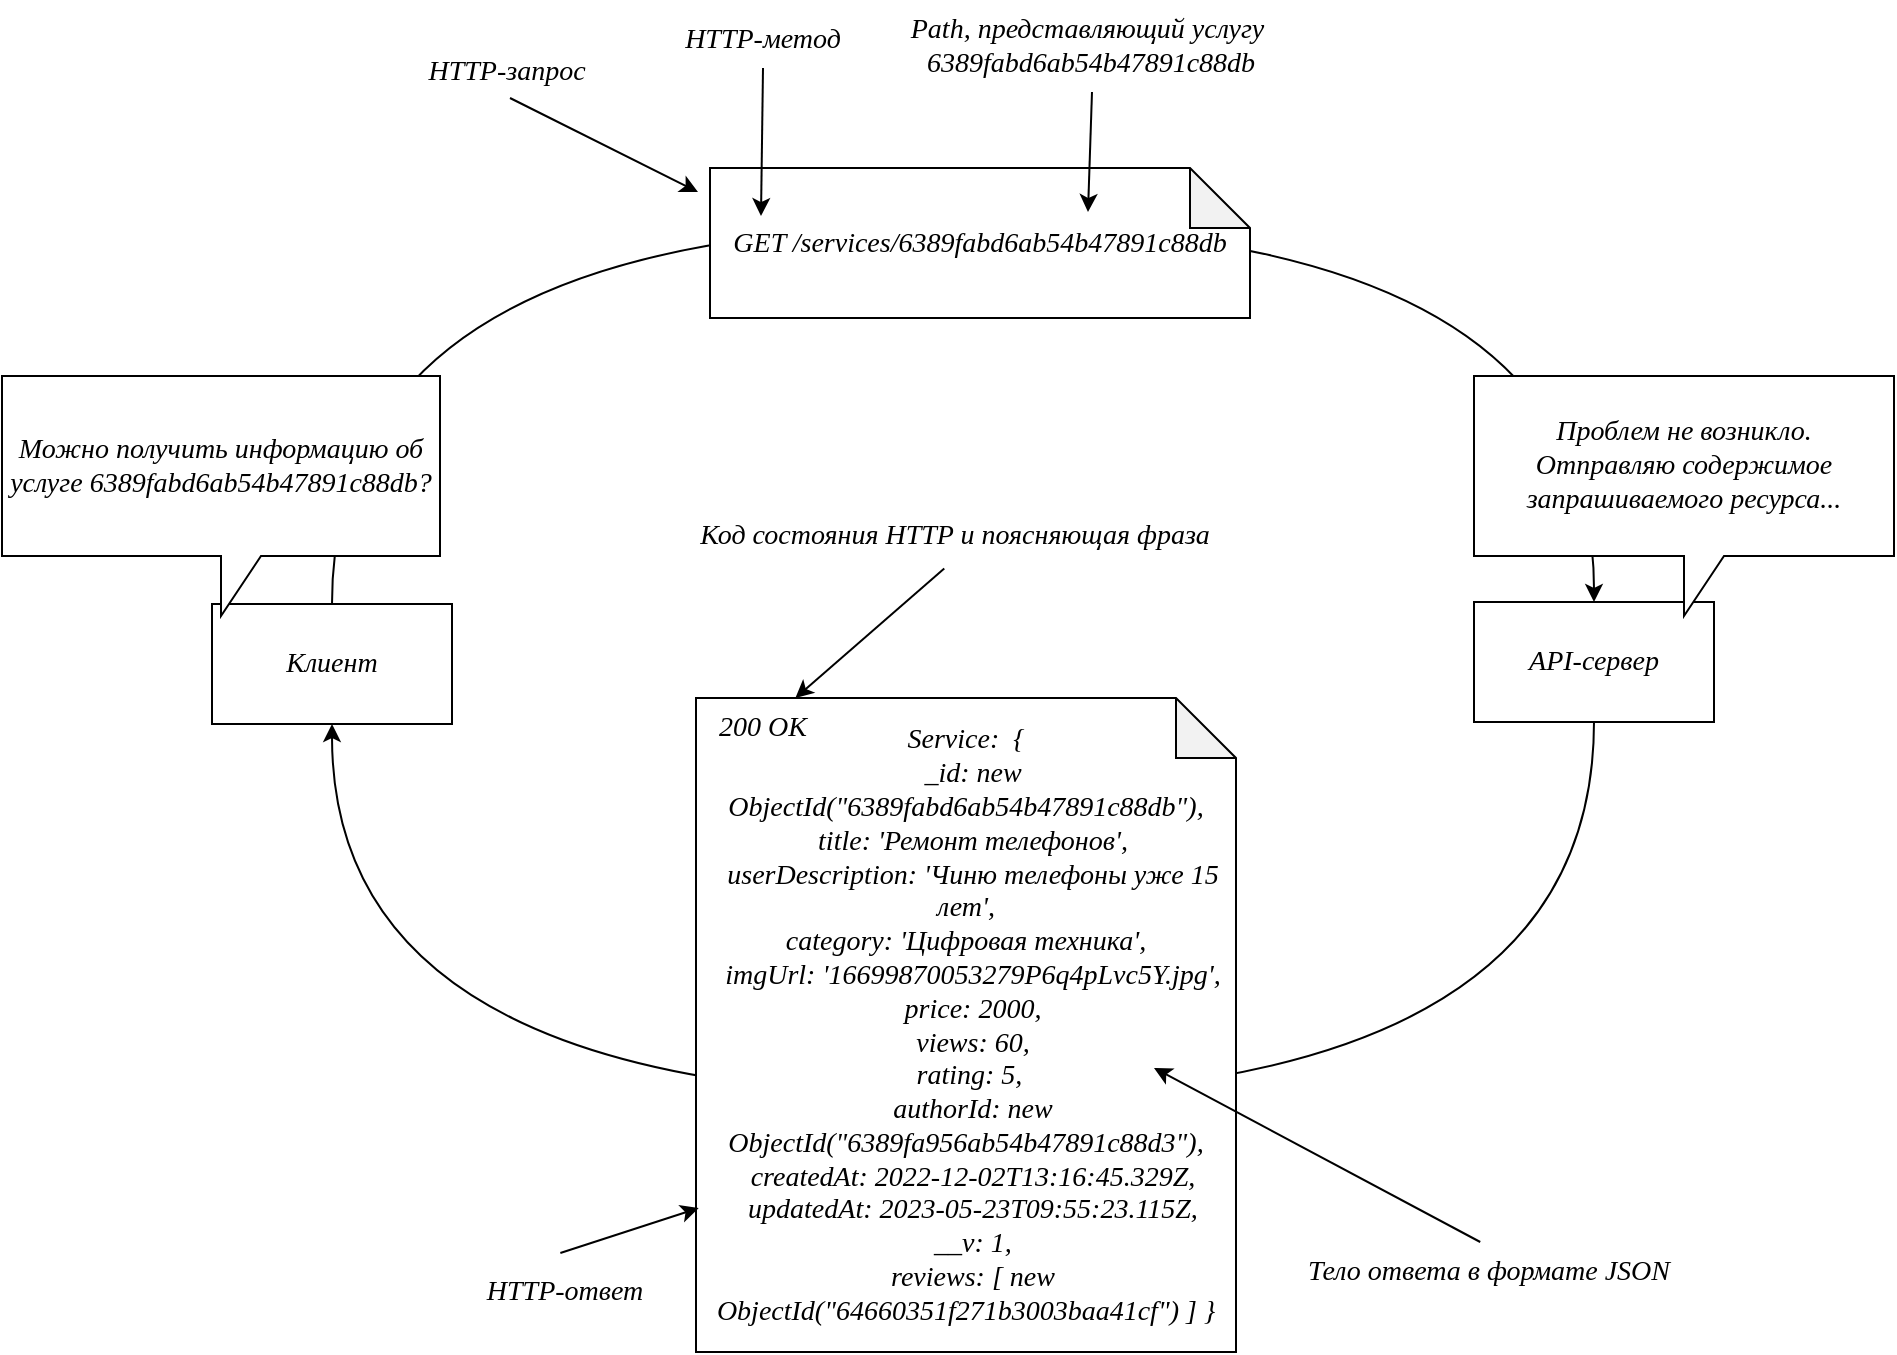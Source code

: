 <mxfile version="21.3.2" type="github">
  <diagram name="Страница 1" id="OEq_fK_gDckMK1iQfVcr">
    <mxGraphModel dx="1320" dy="667" grid="0" gridSize="10" guides="1" tooltips="1" connect="1" arrows="1" fold="1" page="1" pageScale="1" pageWidth="1169" pageHeight="827" math="0" shadow="0">
      <root>
        <mxCell id="0" />
        <mxCell id="1" parent="0" />
        <mxCell id="K-uSzFAWOv2Kq7Vh8tpK-1" value="" style="endArrow=none;html=1;rounded=0;fontFamily=GOST type A Regular;fontSource=https%3A%2F%2Fwebfonts.pro%2Flight-fonts%2F123-gost_type_a.html;edgeStyle=orthogonalEdgeStyle;curved=1;exitX=0.5;exitY=1;exitDx=0;exitDy=0;entryX=0.5;entryY=1;entryDx=0;entryDy=0;startArrow=classic;startFill=1;fontStyle=2;fontSize=14;" parent="1" source="K-uSzFAWOv2Kq7Vh8tpK-4" target="K-uSzFAWOv2Kq7Vh8tpK-5" edge="1">
          <mxGeometry width="50" height="50" relative="1" as="geometry">
            <mxPoint x="294" y="585" as="sourcePoint" />
            <mxPoint x="344" y="535" as="targetPoint" />
            <Array as="points">
              <mxPoint x="272" y="631" />
              <mxPoint x="903" y="631" />
            </Array>
          </mxGeometry>
        </mxCell>
        <mxCell id="K-uSzFAWOv2Kq7Vh8tpK-2" value="" style="endArrow=none;html=1;rounded=0;fontFamily=GOST type A Regular;fontSource=https%3A%2F%2Fwebfonts.pro%2Flight-fonts%2F123-gost_type_a.html;edgeStyle=orthogonalEdgeStyle;curved=1;exitX=0.5;exitY=0;exitDx=0;exitDy=0;entryX=0.5;entryY=0;entryDx=0;entryDy=0;startArrow=classic;startFill=1;fontStyle=2;fontSize=14;" parent="1" source="K-uSzFAWOv2Kq7Vh8tpK-5" target="K-uSzFAWOv2Kq7Vh8tpK-4" edge="1">
          <mxGeometry width="50" height="50" relative="1" as="geometry">
            <mxPoint x="282" y="455" as="sourcePoint" />
            <mxPoint x="464" y="632" as="targetPoint" />
            <Array as="points">
              <mxPoint x="903" y="196" />
              <mxPoint x="272" y="196" />
            </Array>
          </mxGeometry>
        </mxCell>
        <mxCell id="K-uSzFAWOv2Kq7Vh8tpK-3" value="&lt;div style=&quot;font-size: 14px;&quot;&gt;Service:&amp;nbsp; {&lt;/div&gt;&lt;div style=&quot;font-size: 14px;&quot;&gt;&amp;nbsp; _id: new ObjectId(&quot;6389fabd6ab54b47891c88db&quot;),&lt;/div&gt;&lt;div style=&quot;font-size: 14px;&quot;&gt;&amp;nbsp; title: &#39;Ремонт телефонов&#39;,&lt;/div&gt;&lt;div style=&quot;font-size: 14px;&quot;&gt;&amp;nbsp; userDescription: &#39;Чиню телефоны уже 15 лет&#39;,&lt;/div&gt;&lt;div style=&quot;font-size: 14px;&quot;&gt;category: &#39;Цифровая техника&#39;,&lt;br style=&quot;font-size: 14px;&quot;&gt;&lt;/div&gt;&lt;div style=&quot;font-size: 14px;&quot;&gt;&amp;nbsp; imgUrl: &#39;16699870053279P6q4pLvc5Y.jpg&#39;,&lt;/div&gt;&lt;div style=&quot;font-size: 14px;&quot;&gt;&amp;nbsp; price: 2000,&lt;/div&gt;&lt;div style=&quot;font-size: 14px;&quot;&gt;&amp;nbsp; views: 60,&lt;/div&gt;&lt;div style=&quot;font-size: 14px;&quot;&gt;&amp;nbsp;rating: 5,&lt;br style=&quot;font-size: 14px;&quot;&gt;&lt;/div&gt;&lt;div style=&quot;font-size: 14px;&quot;&gt;&amp;nbsp; authorId: new ObjectId(&quot;6389fa956ab54b47891c88d3&quot;),&lt;/div&gt;&lt;div style=&quot;font-size: 14px;&quot;&gt;&amp;nbsp; createdAt: 2022-12-02T13:16:45.329Z,&lt;/div&gt;&lt;div style=&quot;font-size: 14px;&quot;&gt;&amp;nbsp; updatedAt: 2023-05-23T09:55:23.115Z,&lt;/div&gt;&lt;div style=&quot;font-size: 14px;&quot;&gt;&amp;nbsp; __v: 1,&lt;/div&gt;&lt;div style=&quot;font-size: 14px;&quot;&gt;&amp;nbsp; reviews: [ new ObjectId(&quot;64660351f271b3003baa41cf&quot;) ]&amp;nbsp;&lt;span style=&quot;background-color: initial; font-size: 14px;&quot;&gt;}&lt;/span&gt;&lt;/div&gt;" style="shape=note;whiteSpace=wrap;html=1;backgroundOutline=1;darkOpacity=0.05;fontFamily=GOST type A Regular;fontSource=https%3A%2F%2Fwebfonts.pro%2Flight-fonts%2F123-gost_type_a.html;fontStyle=2;fontSize=14;" parent="1" vertex="1">
          <mxGeometry x="454" y="432" width="270" height="327" as="geometry" />
        </mxCell>
        <mxCell id="K-uSzFAWOv2Kq7Vh8tpK-4" value="Клиент" style="rounded=0;whiteSpace=wrap;html=1;fontFamily=GOST type A Regular;fontSource=https%3A%2F%2Fwebfonts.pro%2Flight-fonts%2F123-gost_type_a.html;fontStyle=2;fontSize=14;" parent="1" vertex="1">
          <mxGeometry x="212" y="385" width="120" height="60" as="geometry" />
        </mxCell>
        <mxCell id="K-uSzFAWOv2Kq7Vh8tpK-5" value="API-сервер" style="rounded=0;whiteSpace=wrap;html=1;fontFamily=GOST type A Regular;fontSource=https%3A%2F%2Fwebfonts.pro%2Flight-fonts%2F123-gost_type_a.html;fontStyle=2;fontSize=14;" parent="1" vertex="1">
          <mxGeometry x="843" y="384" width="120" height="60" as="geometry" />
        </mxCell>
        <mxCell id="K-uSzFAWOv2Kq7Vh8tpK-6" value="Можно получить информацию об услуге&amp;nbsp;6389fabd6ab54b47891c88db?" style="shape=callout;whiteSpace=wrap;html=1;perimeter=calloutPerimeter;fontFamily=GOST type A Regular;fontSource=https%3A%2F%2Fwebfonts.pro%2Flight-fonts%2F123-gost_type_a.html;fontStyle=2;fontSize=14;" parent="1" vertex="1">
          <mxGeometry x="107" y="271" width="219" height="120" as="geometry" />
        </mxCell>
        <mxCell id="K-uSzFAWOv2Kq7Vh8tpK-7" value="Проблем не возникло.&lt;br style=&quot;font-size: 14px;&quot;&gt;Отправляю содержимое запрашиваемого ресурса..." style="shape=callout;whiteSpace=wrap;html=1;perimeter=calloutPerimeter;fontFamily=GOST type A Regular;fontSource=https%3A%2F%2Fwebfonts.pro%2Flight-fonts%2F123-gost_type_a.html;fontStyle=2;fontSize=14;" parent="1" vertex="1">
          <mxGeometry x="843" y="271" width="210" height="120" as="geometry" />
        </mxCell>
        <mxCell id="K-uSzFAWOv2Kq7Vh8tpK-8" value="200 OK" style="text;html=1;align=center;verticalAlign=middle;resizable=0;points=[];autosize=1;strokeColor=none;fillColor=none;fontFamily=GOST type A Regular;fontSource=https%3A%2F%2Fwebfonts.pro%2Flight-fonts%2F123-gost_type_a.html;fontStyle=2;fontSize=14;" parent="1" vertex="1">
          <mxGeometry x="456" y="432" width="62" height="29" as="geometry" />
        </mxCell>
        <mxCell id="K-uSzFAWOv2Kq7Vh8tpK-9" value="GET /services/6389fabd6ab54b47891c88db" style="shape=note;whiteSpace=wrap;html=1;backgroundOutline=1;darkOpacity=0.05;fontFamily=GOST type A Regular;fontSource=https%3A%2F%2Fwebfonts.pro%2Flight-fonts%2F123-gost_type_a.html;fontStyle=2;fontSize=14;" parent="1" vertex="1">
          <mxGeometry x="461" y="167" width="270" height="75" as="geometry" />
        </mxCell>
        <mxCell id="K-uSzFAWOv2Kq7Vh8tpK-10" value="" style="endArrow=classic;html=1;rounded=0;fontFamily=GOST type A Regular;fontSource=https%3A%2F%2Fwebfonts.pro%2Flight-fonts%2F123-gost_type_a.html;fontStyle=2;fontSize=14;" parent="1" edge="1">
          <mxGeometry width="50" height="50" relative="1" as="geometry">
            <mxPoint x="361" y="132" as="sourcePoint" />
            <mxPoint x="455" y="179" as="targetPoint" />
          </mxGeometry>
        </mxCell>
        <mxCell id="K-uSzFAWOv2Kq7Vh8tpK-11" value="HTTP-запрос" style="text;html=1;align=center;verticalAlign=middle;resizable=0;points=[];autosize=1;strokeColor=none;fillColor=none;fontFamily=GOST type A Regular;fontStyle=2;fontSource=https%3A%2F%2Fwebfonts.pro%2Flight-fonts%2F123-gost_type_a.html;fontSize=14;" parent="1" vertex="1">
          <mxGeometry x="310" y="104" width="97" height="29" as="geometry" />
        </mxCell>
        <mxCell id="K-uSzFAWOv2Kq7Vh8tpK-12" value="HTTP-метод" style="text;html=1;align=center;verticalAlign=middle;resizable=0;points=[];autosize=1;strokeColor=none;fillColor=none;fontFamily=GOST type A Regular;fontStyle=2;fontSource=https%3A%2F%2Fwebfonts.pro%2Flight-fonts%2F123-gost_type_a.html;fontSize=14;" parent="1" vertex="1">
          <mxGeometry x="439" y="88" width="96" height="29" as="geometry" />
        </mxCell>
        <mxCell id="K-uSzFAWOv2Kq7Vh8tpK-13" value="Path, представляющий услугу&amp;nbsp;&lt;br style=&quot;font-size: 14px;&quot;&gt;&lt;span style=&quot;font-size: 14px;&quot;&gt;6389fabd6ab54b47891c88db&lt;/span&gt;" style="text;html=1;align=center;verticalAlign=middle;resizable=0;points=[];autosize=1;strokeColor=none;fillColor=none;fontFamily=GOST type A Regular;fontStyle=2;fontSource=https%3A%2F%2Fwebfonts.pro%2Flight-fonts%2F123-gost_type_a.html;fontSize=14;" parent="1" vertex="1">
          <mxGeometry x="552" y="83" width="198" height="46" as="geometry" />
        </mxCell>
        <mxCell id="K-uSzFAWOv2Kq7Vh8tpK-14" value="HTTP-ответ" style="text;html=1;align=center;verticalAlign=middle;resizable=0;points=[];autosize=1;strokeColor=none;fillColor=none;fontFamily=GOST type A Regular;fontStyle=2;fontSource=https%3A%2F%2Fwebfonts.pro%2Flight-fonts%2F123-gost_type_a.html;fontSize=14;" parent="1" vertex="1">
          <mxGeometry x="340" y="714" width="96" height="29" as="geometry" />
        </mxCell>
        <mxCell id="K-uSzFAWOv2Kq7Vh8tpK-15" value="Тело ответа в формате JSON" style="text;html=1;align=center;verticalAlign=middle;resizable=0;points=[];autosize=1;strokeColor=none;fillColor=none;fontFamily=GOST type A Regular;fontStyle=2;fontSource=https%3A%2F%2Fwebfonts.pro%2Flight-fonts%2F123-gost_type_a.html;fontSize=14;" parent="1" vertex="1">
          <mxGeometry x="750" y="704" width="199" height="29" as="geometry" />
        </mxCell>
        <mxCell id="K-uSzFAWOv2Kq7Vh8tpK-16" value="Код состояния HTTP и поясняющая фраза" style="text;html=1;align=center;verticalAlign=middle;resizable=0;points=[];autosize=1;strokeColor=none;fillColor=none;fontFamily=GOST type A Regular;fontStyle=2;fontSource=https%3A%2F%2Fwebfonts.pro%2Flight-fonts%2F123-gost_type_a.html;fontSize=14;" parent="1" vertex="1">
          <mxGeometry x="446" y="336" width="273" height="29" as="geometry" />
        </mxCell>
        <mxCell id="K-uSzFAWOv2Kq7Vh8tpK-20" value="" style="endArrow=classic;html=1;rounded=0;fontFamily=GOST type A Regular;fontSource=https%3A%2F%2Fwebfonts.pro%2Flight-fonts%2F123-gost_type_a.html;exitX=0.481;exitY=-0.154;exitDx=0;exitDy=0;exitPerimeter=0;entryX=0.005;entryY=0.78;entryDx=0;entryDy=0;entryPerimeter=0;fontStyle=2;fontSize=14;" parent="1" source="K-uSzFAWOv2Kq7Vh8tpK-14" target="K-uSzFAWOv2Kq7Vh8tpK-3" edge="1">
          <mxGeometry width="50" height="50" relative="1" as="geometry">
            <mxPoint x="432.508" y="703" as="sourcePoint" />
            <mxPoint x="442" y="688" as="targetPoint" />
          </mxGeometry>
        </mxCell>
        <mxCell id="K-uSzFAWOv2Kq7Vh8tpK-21" value="" style="endArrow=classic;html=1;rounded=0;fontFamily=GOST type A Regular;fontSource=https%3A%2F%2Fwebfonts.pro%2Flight-fonts%2F123-gost_type_a.html;exitX=0.484;exitY=1.077;exitDx=0;exitDy=0;exitPerimeter=0;fontStyle=2;fontSize=14;" parent="1" source="K-uSzFAWOv2Kq7Vh8tpK-16" edge="1" target="K-uSzFAWOv2Kq7Vh8tpK-8">
          <mxGeometry width="50" height="50" relative="1" as="geometry">
            <mxPoint x="478.021" y="457.999" as="sourcePoint" />
            <mxPoint x="477.5" y="516.22" as="targetPoint" />
          </mxGeometry>
        </mxCell>
        <mxCell id="E9q5LAADmK87u5Hy1bQb-2" value="" style="endArrow=classic;html=1;rounded=0;exitX=0.483;exitY=0;exitDx=0;exitDy=0;exitPerimeter=0;" edge="1" parent="1" source="K-uSzFAWOv2Kq7Vh8tpK-15">
          <mxGeometry width="50" height="50" relative="1" as="geometry">
            <mxPoint x="633" y="667" as="sourcePoint" />
            <mxPoint x="683" y="617" as="targetPoint" />
          </mxGeometry>
        </mxCell>
        <mxCell id="E9q5LAADmK87u5Hy1bQb-3" value="" style="endArrow=classic;html=1;rounded=0;fontFamily=GOST type A Regular;fontSource=https%3A%2F%2Fwebfonts.pro%2Flight-fonts%2F123-gost_type_a.html;fontStyle=2;fontSize=14;" edge="1" parent="1">
          <mxGeometry width="50" height="50" relative="1" as="geometry">
            <mxPoint x="652" y="129" as="sourcePoint" />
            <mxPoint x="650" y="189" as="targetPoint" />
          </mxGeometry>
        </mxCell>
        <mxCell id="E9q5LAADmK87u5Hy1bQb-4" value="" style="endArrow=classic;html=1;rounded=0;fontFamily=GOST type A Regular;fontSource=https%3A%2F%2Fwebfonts.pro%2Flight-fonts%2F123-gost_type_a.html;exitX=0.497;exitY=1.025;exitDx=0;exitDy=0;exitPerimeter=0;fontStyle=2;fontSize=14;" edge="1" parent="1">
          <mxGeometry width="50" height="50" relative="1" as="geometry">
            <mxPoint x="487.5" y="117" as="sourcePoint" />
            <mxPoint x="486.5" y="191" as="targetPoint" />
          </mxGeometry>
        </mxCell>
      </root>
    </mxGraphModel>
  </diagram>
</mxfile>
